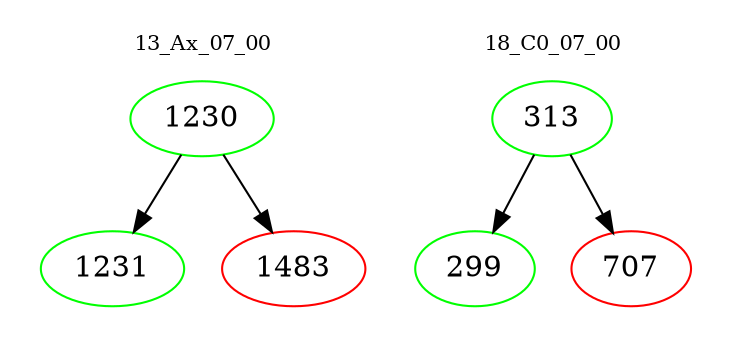 digraph{
subgraph cluster_0 {
color = white
label = "13_Ax_07_00";
fontsize=10;
T0_1230 [label="1230", color="green"]
T0_1230 -> T0_1231 [color="black"]
T0_1231 [label="1231", color="green"]
T0_1230 -> T0_1483 [color="black"]
T0_1483 [label="1483", color="red"]
}
subgraph cluster_1 {
color = white
label = "18_C0_07_00";
fontsize=10;
T1_313 [label="313", color="green"]
T1_313 -> T1_299 [color="black"]
T1_299 [label="299", color="green"]
T1_313 -> T1_707 [color="black"]
T1_707 [label="707", color="red"]
}
}
